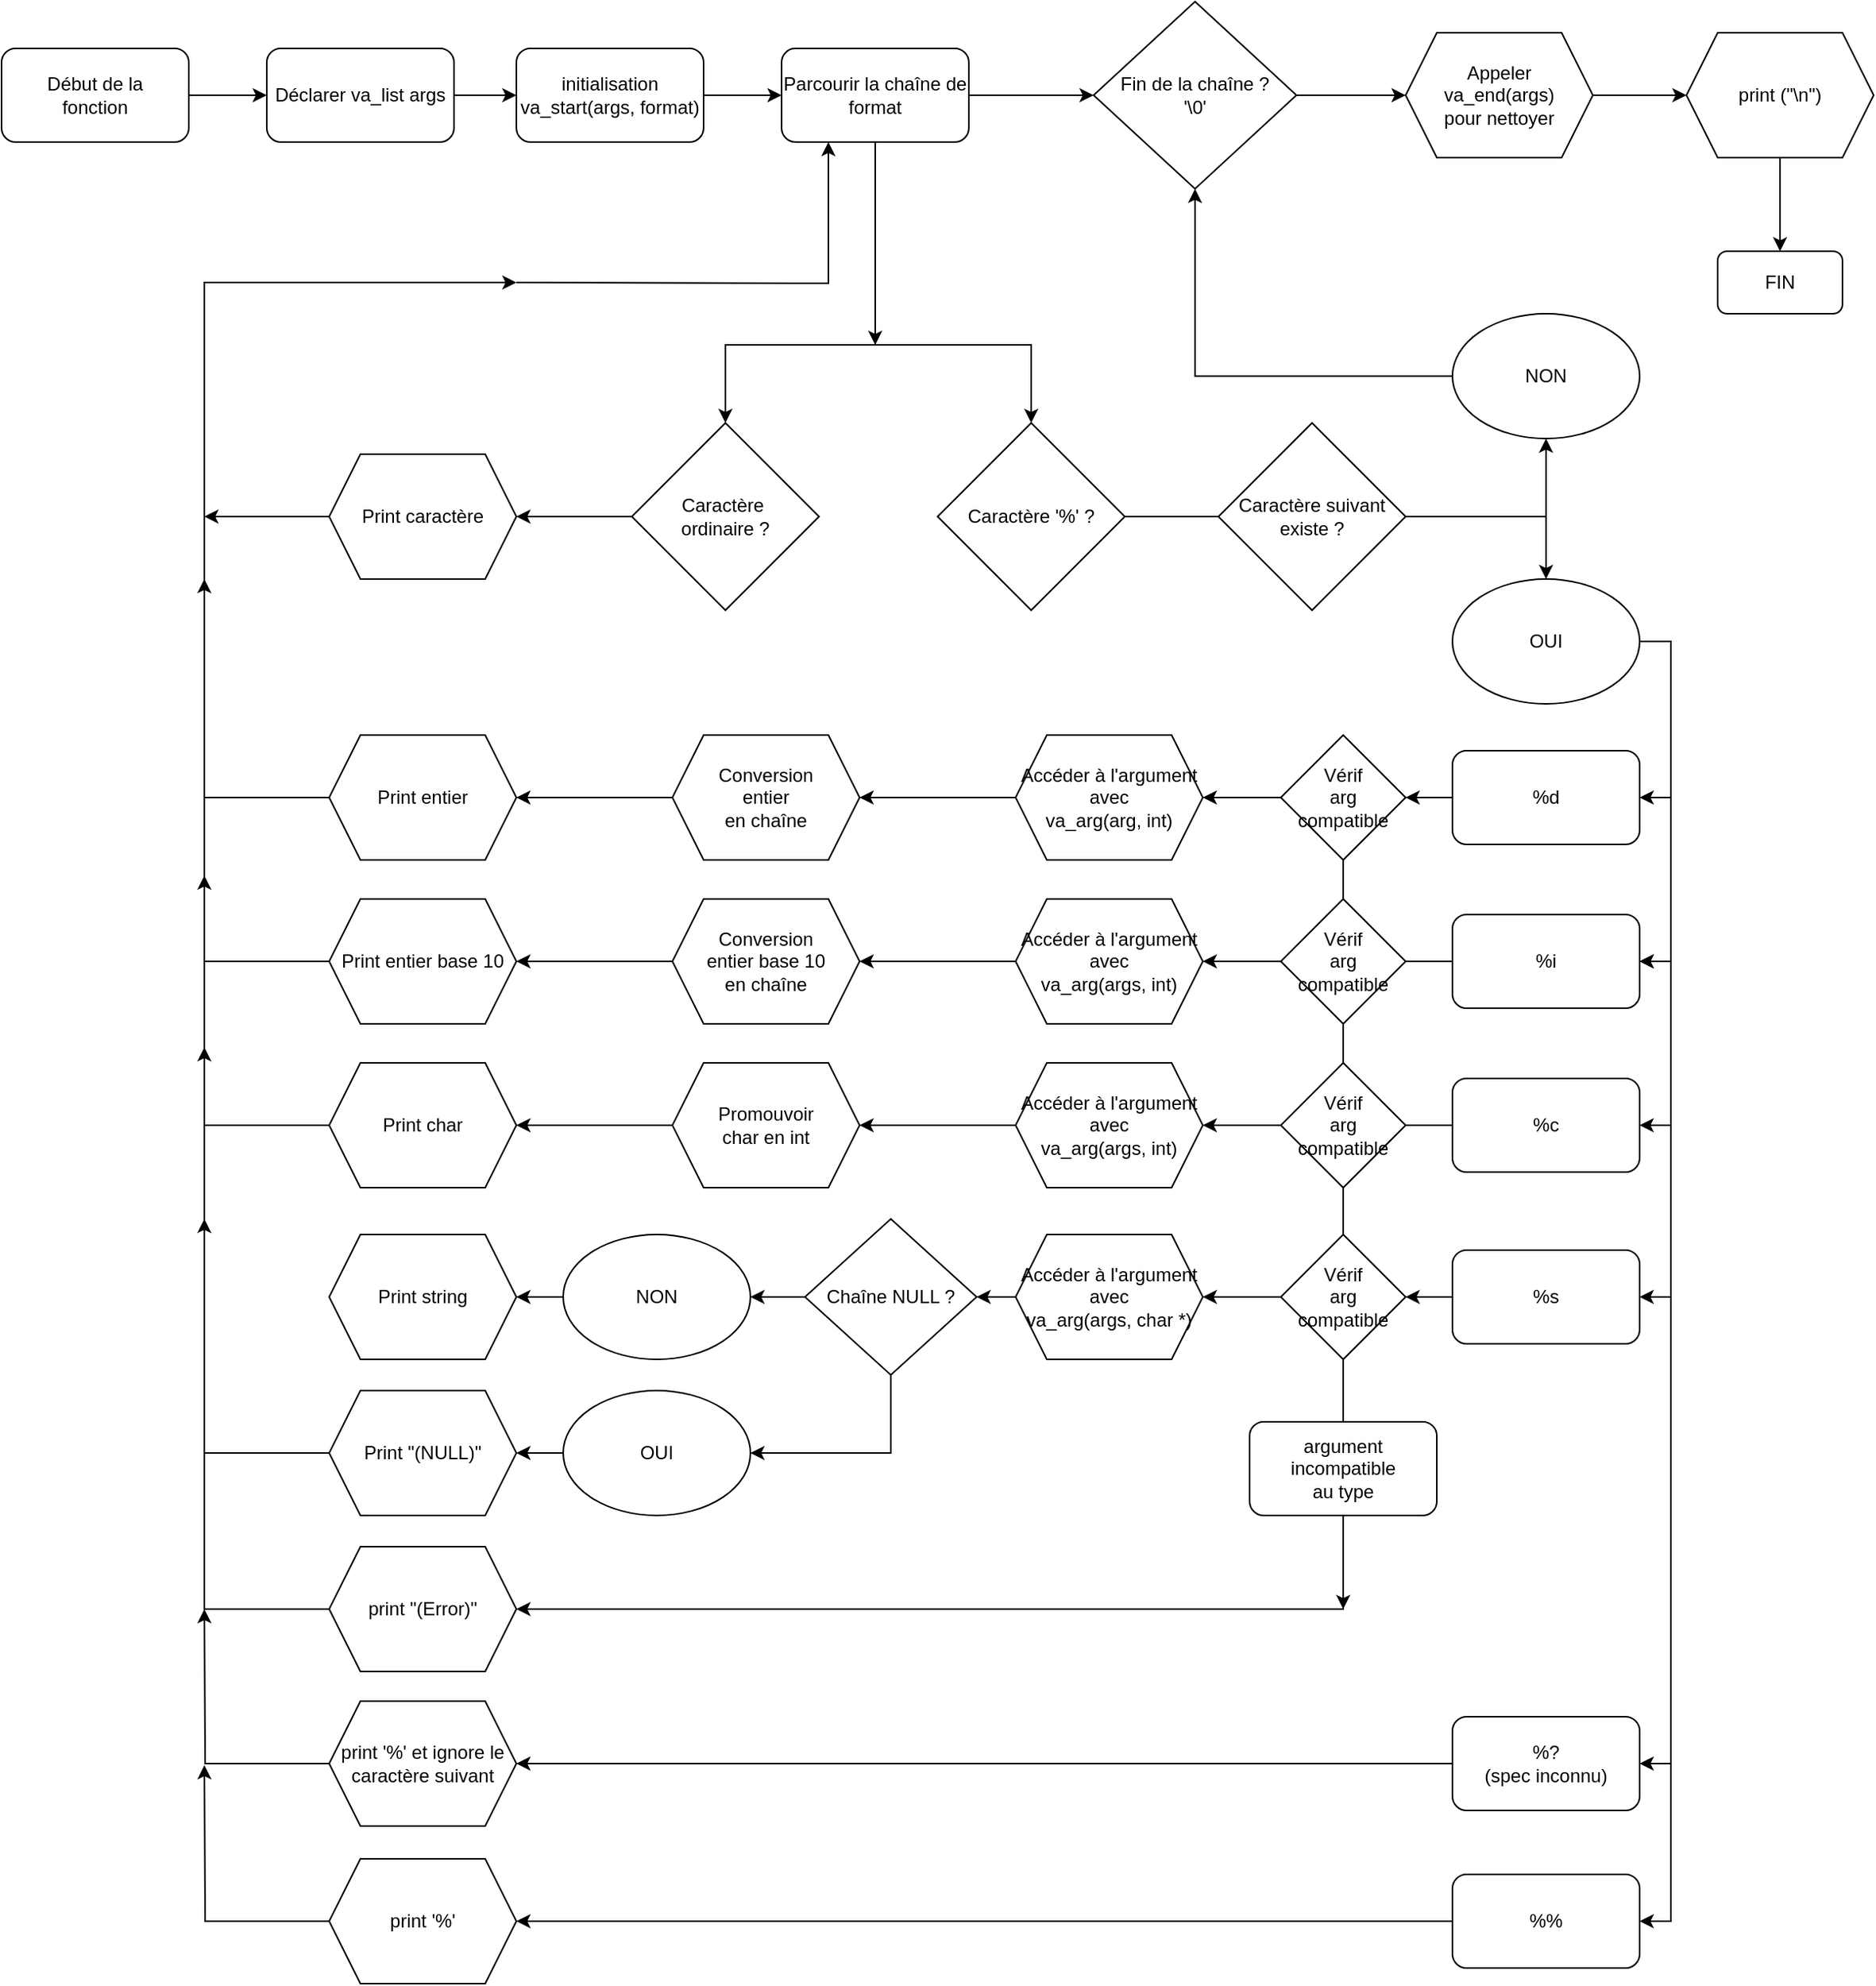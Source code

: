 <mxfile version="24.7.17">
  <diagram name="Page-1" id="7UWGl-7bPe17A0hntDEX">
    <mxGraphModel dx="2421" dy="1006" grid="1" gridSize="10" guides="1" tooltips="1" connect="1" arrows="1" fold="1" page="1" pageScale="1" pageWidth="827" pageHeight="1169" math="0" shadow="0">
      <root>
        <mxCell id="0" />
        <mxCell id="1" parent="0" />
        <mxCell id="fKlH0sMBrAGrj7XQ3FqQ-2" style="edgeStyle=orthogonalEdgeStyle;rounded=0;orthogonalLoop=1;jettySize=auto;html=1;" parent="1" source="fKlH0sMBrAGrj7XQ3FqQ-67" target="fKlH0sMBrAGrj7XQ3FqQ-4" edge="1">
          <mxGeometry relative="1" as="geometry">
            <mxPoint x="400" y="180" as="targetPoint" />
          </mxGeometry>
        </mxCell>
        <mxCell id="fKlH0sMBrAGrj7XQ3FqQ-1" value="Début de la&lt;div&gt;fonction&lt;/div&gt;" style="rounded=1;whiteSpace=wrap;html=1;" parent="1" vertex="1">
          <mxGeometry x="-110" y="30" width="120" height="60" as="geometry" />
        </mxCell>
        <mxCell id="fKlH0sMBrAGrj7XQ3FqQ-51" style="edgeStyle=orthogonalEdgeStyle;rounded=0;orthogonalLoop=1;jettySize=auto;html=1;entryX=0;entryY=0.5;entryDx=0;entryDy=0;" parent="1" source="fKlH0sMBrAGrj7XQ3FqQ-4" target="fKlH0sMBrAGrj7XQ3FqQ-49" edge="1">
          <mxGeometry relative="1" as="geometry" />
        </mxCell>
        <mxCell id="fKlH0sMBrAGrj7XQ3FqQ-57" style="edgeStyle=orthogonalEdgeStyle;rounded=0;orthogonalLoop=1;jettySize=auto;html=1;" parent="1" source="fKlH0sMBrAGrj7XQ3FqQ-4" target="fKlH0sMBrAGrj7XQ3FqQ-56" edge="1">
          <mxGeometry relative="1" as="geometry">
            <Array as="points">
              <mxPoint x="450" y="220" />
              <mxPoint x="354" y="220" />
            </Array>
          </mxGeometry>
        </mxCell>
        <mxCell id="fKlH0sMBrAGrj7XQ3FqQ-78" style="edgeStyle=orthogonalEdgeStyle;rounded=0;orthogonalLoop=1;jettySize=auto;html=1;entryX=0.5;entryY=0;entryDx=0;entryDy=0;exitX=0.5;exitY=1;exitDx=0;exitDy=0;" parent="1" source="fKlH0sMBrAGrj7XQ3FqQ-4" target="fKlH0sMBrAGrj7XQ3FqQ-5" edge="1">
          <mxGeometry relative="1" as="geometry">
            <Array as="points">
              <mxPoint x="450" y="220" />
              <mxPoint x="550" y="220" />
            </Array>
          </mxGeometry>
        </mxCell>
        <mxCell id="fKlH0sMBrAGrj7XQ3FqQ-92" style="edgeStyle=orthogonalEdgeStyle;rounded=0;orthogonalLoop=1;jettySize=auto;html=1;" parent="1" source="fKlH0sMBrAGrj7XQ3FqQ-4" edge="1">
          <mxGeometry relative="1" as="geometry">
            <mxPoint x="450" y="220" as="targetPoint" />
          </mxGeometry>
        </mxCell>
        <mxCell id="fKlH0sMBrAGrj7XQ3FqQ-4" value="Parcourir la chaîne de format" style="rounded=1;whiteSpace=wrap;html=1;" parent="1" vertex="1">
          <mxGeometry x="390" y="30" width="120" height="60" as="geometry" />
        </mxCell>
        <mxCell id="fKlH0sMBrAGrj7XQ3FqQ-15" style="edgeStyle=orthogonalEdgeStyle;rounded=0;orthogonalLoop=1;jettySize=auto;html=1;entryX=0.5;entryY=0;entryDx=0;entryDy=0;exitX=1;exitY=0.5;exitDx=0;exitDy=0;" parent="1" source="fKlH0sMBrAGrj7XQ3FqQ-5" target="fKlH0sMBrAGrj7XQ3FqQ-14" edge="1">
          <mxGeometry relative="1" as="geometry">
            <Array as="points">
              <mxPoint x="880" y="330" />
            </Array>
          </mxGeometry>
        </mxCell>
        <mxCell id="fKlH0sMBrAGrj7XQ3FqQ-5" value="Caractère &#39;%&#39; ?" style="rhombus;whiteSpace=wrap;html=1;" parent="1" vertex="1">
          <mxGeometry x="490" y="270" width="120" height="120" as="geometry" />
        </mxCell>
        <mxCell id="fKlH0sMBrAGrj7XQ3FqQ-75" style="edgeStyle=orthogonalEdgeStyle;rounded=0;orthogonalLoop=1;jettySize=auto;html=1;entryX=1;entryY=0.5;entryDx=0;entryDy=0;exitX=1;exitY=0.5;exitDx=0;exitDy=0;" parent="1" source="fKlH0sMBrAGrj7XQ3FqQ-14" target="fKlH0sMBrAGrj7XQ3FqQ-18" edge="1">
          <mxGeometry relative="1" as="geometry">
            <Array as="points">
              <mxPoint x="960" y="410" />
              <mxPoint x="960" y="615" />
            </Array>
          </mxGeometry>
        </mxCell>
        <mxCell id="fKlH0sMBrAGrj7XQ3FqQ-76" style="edgeStyle=orthogonalEdgeStyle;rounded=0;orthogonalLoop=1;jettySize=auto;html=1;entryX=1;entryY=0.5;entryDx=0;entryDy=0;exitX=1;exitY=0.5;exitDx=0;exitDy=0;" parent="1" source="fKlH0sMBrAGrj7XQ3FqQ-14" target="fKlH0sMBrAGrj7XQ3FqQ-19" edge="1">
          <mxGeometry relative="1" as="geometry" />
        </mxCell>
        <mxCell id="fKlH0sMBrAGrj7XQ3FqQ-77" style="edgeStyle=orthogonalEdgeStyle;rounded=0;orthogonalLoop=1;jettySize=auto;html=1;entryX=1;entryY=0.5;entryDx=0;entryDy=0;exitX=1;exitY=0.5;exitDx=0;exitDy=0;" parent="1" source="fKlH0sMBrAGrj7XQ3FqQ-14" target="fKlH0sMBrAGrj7XQ3FqQ-20" edge="1">
          <mxGeometry relative="1" as="geometry" />
        </mxCell>
        <mxCell id="fKlH0sMBrAGrj7XQ3FqQ-100" style="edgeStyle=orthogonalEdgeStyle;rounded=0;orthogonalLoop=1;jettySize=auto;html=1;entryX=1;entryY=0.5;entryDx=0;entryDy=0;" parent="1" source="fKlH0sMBrAGrj7XQ3FqQ-14" target="fKlH0sMBrAGrj7XQ3FqQ-96" edge="1">
          <mxGeometry relative="1" as="geometry">
            <Array as="points">
              <mxPoint x="960" y="410" />
              <mxPoint x="960" y="1129" />
            </Array>
          </mxGeometry>
        </mxCell>
        <mxCell id="fKlH0sMBrAGrj7XQ3FqQ-112" style="edgeStyle=orthogonalEdgeStyle;rounded=0;orthogonalLoop=1;jettySize=auto;html=1;entryX=1;entryY=0.5;entryDx=0;entryDy=0;" parent="1" source="fKlH0sMBrAGrj7XQ3FqQ-14" target="fKlH0sMBrAGrj7XQ3FqQ-18" edge="1">
          <mxGeometry relative="1" as="geometry">
            <Array as="points">
              <mxPoint x="960" y="410" />
              <mxPoint x="960" y="615" />
            </Array>
          </mxGeometry>
        </mxCell>
        <mxCell id="ggIqziUd1L6ZRsZxqIfa-4" style="edgeStyle=orthogonalEdgeStyle;rounded=0;orthogonalLoop=1;jettySize=auto;html=1;entryX=1;entryY=0.5;entryDx=0;entryDy=0;" edge="1" parent="1" source="fKlH0sMBrAGrj7XQ3FqQ-14" target="ggIqziUd1L6ZRsZxqIfa-2">
          <mxGeometry relative="1" as="geometry">
            <Array as="points">
              <mxPoint x="960" y="410" />
              <mxPoint x="960" y="1230" />
            </Array>
          </mxGeometry>
        </mxCell>
        <mxCell id="fKlH0sMBrAGrj7XQ3FqQ-14" value="OUI" style="ellipse;whiteSpace=wrap;html=1;" parent="1" vertex="1">
          <mxGeometry x="820" y="370" width="120" height="80" as="geometry" />
        </mxCell>
        <mxCell id="fKlH0sMBrAGrj7XQ3FqQ-37" style="edgeStyle=orthogonalEdgeStyle;rounded=0;orthogonalLoop=1;jettySize=auto;html=1;entryX=1;entryY=0.5;entryDx=0;entryDy=0;" parent="1" source="fKlH0sMBrAGrj7XQ3FqQ-65" target="fKlH0sMBrAGrj7XQ3FqQ-36" edge="1">
          <mxGeometry relative="1" as="geometry" />
        </mxCell>
        <mxCell id="fKlH0sMBrAGrj7XQ3FqQ-40" style="edgeStyle=orthogonalEdgeStyle;rounded=0;orthogonalLoop=1;jettySize=auto;html=1;entryX=1;entryY=0.5;entryDx=0;entryDy=0;" parent="1" source="fKlH0sMBrAGrj7XQ3FqQ-64" target="fKlH0sMBrAGrj7XQ3FqQ-38" edge="1">
          <mxGeometry relative="1" as="geometry" />
        </mxCell>
        <mxCell id="fKlH0sMBrAGrj7XQ3FqQ-41" style="edgeStyle=orthogonalEdgeStyle;rounded=0;orthogonalLoop=1;jettySize=auto;html=1;entryX=1;entryY=0.5;entryDx=0;entryDy=0;" parent="1" source="fKlH0sMBrAGrj7XQ3FqQ-61" target="fKlH0sMBrAGrj7XQ3FqQ-39" edge="1">
          <mxGeometry relative="1" as="geometry" />
        </mxCell>
        <mxCell id="fKlH0sMBrAGrj7XQ3FqQ-27" style="edgeStyle=orthogonalEdgeStyle;rounded=0;orthogonalLoop=1;jettySize=auto;html=1;entryX=1;entryY=0.5;entryDx=0;entryDy=0;" parent="1" source="fKlH0sMBrAGrj7XQ3FqQ-85" target="fKlH0sMBrAGrj7XQ3FqQ-26" edge="1">
          <mxGeometry relative="1" as="geometry" />
        </mxCell>
        <mxCell id="fKlH0sMBrAGrj7XQ3FqQ-20" value="%s" style="rounded=1;whiteSpace=wrap;html=1;" parent="1" vertex="1">
          <mxGeometry x="820" y="800" width="120" height="60" as="geometry" />
        </mxCell>
        <mxCell id="fKlH0sMBrAGrj7XQ3FqQ-30" style="edgeStyle=orthogonalEdgeStyle;rounded=0;orthogonalLoop=1;jettySize=auto;html=1;" parent="1" source="fKlH0sMBrAGrj7XQ3FqQ-26" target="fKlH0sMBrAGrj7XQ3FqQ-28" edge="1">
          <mxGeometry relative="1" as="geometry">
            <Array as="points">
              <mxPoint x="460" y="930" />
            </Array>
          </mxGeometry>
        </mxCell>
        <mxCell id="fKlH0sMBrAGrj7XQ3FqQ-33" style="edgeStyle=orthogonalEdgeStyle;rounded=0;orthogonalLoop=1;jettySize=auto;html=1;" parent="1" source="fKlH0sMBrAGrj7XQ3FqQ-26" target="fKlH0sMBrAGrj7XQ3FqQ-32" edge="1">
          <mxGeometry relative="1" as="geometry" />
        </mxCell>
        <mxCell id="fKlH0sMBrAGrj7XQ3FqQ-26" value="Chaîne NULL ?" style="rhombus;whiteSpace=wrap;html=1;" parent="1" vertex="1">
          <mxGeometry x="405" y="780" width="110" height="100" as="geometry" />
        </mxCell>
        <mxCell id="fKlH0sMBrAGrj7XQ3FqQ-31" style="edgeStyle=orthogonalEdgeStyle;rounded=0;orthogonalLoop=1;jettySize=auto;html=1;" parent="1" source="fKlH0sMBrAGrj7XQ3FqQ-28" target="fKlH0sMBrAGrj7XQ3FqQ-29" edge="1">
          <mxGeometry relative="1" as="geometry" />
        </mxCell>
        <mxCell id="fKlH0sMBrAGrj7XQ3FqQ-28" value="OUI" style="ellipse;whiteSpace=wrap;html=1;" parent="1" vertex="1">
          <mxGeometry x="250" y="890" width="120" height="80" as="geometry" />
        </mxCell>
        <mxCell id="fKlH0sMBrAGrj7XQ3FqQ-88" style="edgeStyle=orthogonalEdgeStyle;rounded=0;orthogonalLoop=1;jettySize=auto;html=1;" parent="1" source="fKlH0sMBrAGrj7XQ3FqQ-29" edge="1">
          <mxGeometry relative="1" as="geometry">
            <mxPoint x="20" y="670" as="targetPoint" />
            <Array as="points">
              <mxPoint x="20" y="930" />
              <mxPoint x="20" y="770" />
            </Array>
          </mxGeometry>
        </mxCell>
        <mxCell id="fKlH0sMBrAGrj7XQ3FqQ-29" value="Print &quot;(NULL)&quot;" style="shape=hexagon;perimeter=hexagonPerimeter2;whiteSpace=wrap;html=1;fixedSize=1;" parent="1" vertex="1">
          <mxGeometry x="100" y="890" width="120" height="80" as="geometry" />
        </mxCell>
        <mxCell id="fKlH0sMBrAGrj7XQ3FqQ-35" style="edgeStyle=orthogonalEdgeStyle;rounded=0;orthogonalLoop=1;jettySize=auto;html=1;entryX=1;entryY=0.5;entryDx=0;entryDy=0;" parent="1" source="fKlH0sMBrAGrj7XQ3FqQ-32" target="fKlH0sMBrAGrj7XQ3FqQ-34" edge="1">
          <mxGeometry relative="1" as="geometry" />
        </mxCell>
        <mxCell id="fKlH0sMBrAGrj7XQ3FqQ-32" value="NON" style="ellipse;whiteSpace=wrap;html=1;" parent="1" vertex="1">
          <mxGeometry x="250" y="790" width="120" height="80" as="geometry" />
        </mxCell>
        <mxCell id="fKlH0sMBrAGrj7XQ3FqQ-34" value="Print string" style="shape=hexagon;perimeter=hexagonPerimeter2;whiteSpace=wrap;html=1;fixedSize=1;" parent="1" vertex="1">
          <mxGeometry x="100" y="790" width="120" height="80" as="geometry" />
        </mxCell>
        <mxCell id="fKlH0sMBrAGrj7XQ3FqQ-46" style="edgeStyle=orthogonalEdgeStyle;rounded=0;orthogonalLoop=1;jettySize=auto;html=1;" parent="1" source="fKlH0sMBrAGrj7XQ3FqQ-36" edge="1">
          <mxGeometry relative="1" as="geometry">
            <mxPoint x="220" y="180" as="targetPoint" />
            <Array as="points">
              <mxPoint x="20" y="510" />
            </Array>
          </mxGeometry>
        </mxCell>
        <mxCell id="fKlH0sMBrAGrj7XQ3FqQ-36" value="Print entier" style="shape=hexagon;perimeter=hexagonPerimeter2;whiteSpace=wrap;html=1;fixedSize=1;" parent="1" vertex="1">
          <mxGeometry x="100" y="470" width="120" height="80" as="geometry" />
        </mxCell>
        <mxCell id="fKlH0sMBrAGrj7XQ3FqQ-47" style="edgeStyle=orthogonalEdgeStyle;rounded=0;orthogonalLoop=1;jettySize=auto;html=1;" parent="1" source="fKlH0sMBrAGrj7XQ3FqQ-38" edge="1">
          <mxGeometry relative="1" as="geometry">
            <mxPoint x="20" y="370" as="targetPoint" />
            <Array as="points">
              <mxPoint x="20" y="615" />
              <mxPoint x="20" y="450" />
            </Array>
          </mxGeometry>
        </mxCell>
        <mxCell id="fKlH0sMBrAGrj7XQ3FqQ-38" value="Print entier base 10" style="shape=hexagon;perimeter=hexagonPerimeter2;whiteSpace=wrap;html=1;fixedSize=1;" parent="1" vertex="1">
          <mxGeometry x="100" y="575" width="120" height="80" as="geometry" />
        </mxCell>
        <mxCell id="fKlH0sMBrAGrj7XQ3FqQ-48" style="edgeStyle=orthogonalEdgeStyle;rounded=0;orthogonalLoop=1;jettySize=auto;html=1;" parent="1" source="fKlH0sMBrAGrj7XQ3FqQ-39" edge="1">
          <mxGeometry relative="1" as="geometry">
            <mxPoint x="20" y="560" as="targetPoint" />
            <Array as="points">
              <mxPoint x="20" y="720" />
              <mxPoint x="20" y="560" />
            </Array>
          </mxGeometry>
        </mxCell>
        <mxCell id="fKlH0sMBrAGrj7XQ3FqQ-39" value="Print char" style="shape=hexagon;perimeter=hexagonPerimeter2;whiteSpace=wrap;html=1;fixedSize=1;" parent="1" vertex="1">
          <mxGeometry x="100" y="680" width="120" height="80" as="geometry" />
        </mxCell>
        <mxCell id="fKlH0sMBrAGrj7XQ3FqQ-52" style="edgeStyle=orthogonalEdgeStyle;rounded=0;orthogonalLoop=1;jettySize=auto;html=1;" parent="1" source="fKlH0sMBrAGrj7XQ3FqQ-49" target="fKlH0sMBrAGrj7XQ3FqQ-50" edge="1">
          <mxGeometry relative="1" as="geometry" />
        </mxCell>
        <mxCell id="fKlH0sMBrAGrj7XQ3FqQ-49" value="Fin de la chaîne ?&lt;div&gt;&#39;\0&#39;&lt;/div&gt;" style="rhombus;whiteSpace=wrap;html=1;" parent="1" vertex="1">
          <mxGeometry x="590" width="130" height="120" as="geometry" />
        </mxCell>
        <mxCell id="fKlH0sMBrAGrj7XQ3FqQ-54" style="edgeStyle=orthogonalEdgeStyle;rounded=0;orthogonalLoop=1;jettySize=auto;html=1;entryX=0.5;entryY=0;entryDx=0;entryDy=0;" parent="1" source="fKlH0sMBrAGrj7XQ3FqQ-90" target="fKlH0sMBrAGrj7XQ3FqQ-53" edge="1">
          <mxGeometry relative="1" as="geometry" />
        </mxCell>
        <mxCell id="fKlH0sMBrAGrj7XQ3FqQ-50" value="&lt;div&gt;Appeler&lt;/div&gt;&lt;div&gt;va_end(args)&lt;/div&gt;&lt;div&gt;pour nettoyer&lt;/div&gt;" style="shape=hexagon;perimeter=hexagonPerimeter2;whiteSpace=wrap;html=1;fixedSize=1;" parent="1" vertex="1">
          <mxGeometry x="790" y="20" width="120" height="80" as="geometry" />
        </mxCell>
        <mxCell id="fKlH0sMBrAGrj7XQ3FqQ-53" value="FIN" style="rounded=1;whiteSpace=wrap;html=1;" parent="1" vertex="1">
          <mxGeometry x="990" y="160" width="80" height="40" as="geometry" />
        </mxCell>
        <mxCell id="fKlH0sMBrAGrj7XQ3FqQ-59" style="edgeStyle=orthogonalEdgeStyle;rounded=0;orthogonalLoop=1;jettySize=auto;html=1;entryX=1;entryY=0.5;entryDx=0;entryDy=0;" parent="1" source="fKlH0sMBrAGrj7XQ3FqQ-56" target="fKlH0sMBrAGrj7XQ3FqQ-58" edge="1">
          <mxGeometry relative="1" as="geometry" />
        </mxCell>
        <mxCell id="fKlH0sMBrAGrj7XQ3FqQ-56" value="Caractère&amp;nbsp;&lt;div&gt;ordinaire ?&lt;/div&gt;" style="rhombus;whiteSpace=wrap;html=1;" parent="1" vertex="1">
          <mxGeometry x="294" y="270" width="120" height="120" as="geometry" />
        </mxCell>
        <mxCell id="fKlH0sMBrAGrj7XQ3FqQ-60" style="edgeStyle=orthogonalEdgeStyle;rounded=0;orthogonalLoop=1;jettySize=auto;html=1;" parent="1" source="fKlH0sMBrAGrj7XQ3FqQ-58" edge="1">
          <mxGeometry relative="1" as="geometry">
            <mxPoint x="20" y="330" as="targetPoint" />
          </mxGeometry>
        </mxCell>
        <mxCell id="fKlH0sMBrAGrj7XQ3FqQ-58" value="Print caractère" style="shape=hexagon;perimeter=hexagonPerimeter2;whiteSpace=wrap;html=1;fixedSize=1;" parent="1" vertex="1">
          <mxGeometry x="100" y="290" width="120" height="80" as="geometry" />
        </mxCell>
        <mxCell id="fKlH0sMBrAGrj7XQ3FqQ-68" value="" style="edgeStyle=orthogonalEdgeStyle;rounded=0;orthogonalLoop=1;jettySize=auto;html=1;entryX=0;entryY=0.5;entryDx=0;entryDy=0;" parent="1" source="fKlH0sMBrAGrj7XQ3FqQ-66" target="fKlH0sMBrAGrj7XQ3FqQ-67" edge="1">
          <mxGeometry relative="1" as="geometry">
            <mxPoint x="180" y="60" as="targetPoint" />
            <mxPoint x="40" y="60" as="sourcePoint" />
          </mxGeometry>
        </mxCell>
        <mxCell id="fKlH0sMBrAGrj7XQ3FqQ-67" value="initialisation&lt;div&gt;va_start(args, format)&lt;/div&gt;" style="rounded=1;whiteSpace=wrap;html=1;" parent="1" vertex="1">
          <mxGeometry x="220" y="30" width="120" height="60" as="geometry" />
        </mxCell>
        <mxCell id="fKlH0sMBrAGrj7XQ3FqQ-69" value="" style="edgeStyle=orthogonalEdgeStyle;rounded=0;orthogonalLoop=1;jettySize=auto;html=1;" parent="1" source="fKlH0sMBrAGrj7XQ3FqQ-1" target="fKlH0sMBrAGrj7XQ3FqQ-66" edge="1">
          <mxGeometry relative="1" as="geometry">
            <mxPoint x="180" y="60" as="targetPoint" />
            <mxPoint x="10" y="60" as="sourcePoint" />
          </mxGeometry>
        </mxCell>
        <mxCell id="fKlH0sMBrAGrj7XQ3FqQ-66" value="Déclarer va_list args" style="rounded=1;whiteSpace=wrap;html=1;" parent="1" vertex="1">
          <mxGeometry x="60" y="30" width="120" height="60" as="geometry" />
        </mxCell>
        <mxCell id="fKlH0sMBrAGrj7XQ3FqQ-72" value="" style="edgeStyle=orthogonalEdgeStyle;rounded=0;orthogonalLoop=1;jettySize=auto;html=1;entryX=1;entryY=0.5;entryDx=0;entryDy=0;exitX=1;exitY=0.5;exitDx=0;exitDy=0;" parent="1" source="fKlH0sMBrAGrj7XQ3FqQ-14" target="fKlH0sMBrAGrj7XQ3FqQ-16" edge="1">
          <mxGeometry relative="1" as="geometry">
            <mxPoint x="850" y="450" as="sourcePoint" />
            <mxPoint x="660" y="840" as="targetPoint" />
            <Array as="points" />
          </mxGeometry>
        </mxCell>
        <mxCell id="fKlH0sMBrAGrj7XQ3FqQ-16" value="%d" style="rounded=1;whiteSpace=wrap;html=1;" parent="1" vertex="1">
          <mxGeometry x="820" y="480" width="120" height="60" as="geometry" />
        </mxCell>
        <mxCell id="fKlH0sMBrAGrj7XQ3FqQ-18" value="%i" style="rounded=1;whiteSpace=wrap;html=1;" parent="1" vertex="1">
          <mxGeometry x="820" y="585" width="120" height="60" as="geometry" />
        </mxCell>
        <mxCell id="fKlH0sMBrAGrj7XQ3FqQ-19" value="%c" style="rounded=1;whiteSpace=wrap;html=1;" parent="1" vertex="1">
          <mxGeometry x="820" y="690" width="120" height="60" as="geometry" />
        </mxCell>
        <mxCell id="fKlH0sMBrAGrj7XQ3FqQ-79" value="" style="edgeStyle=orthogonalEdgeStyle;rounded=0;orthogonalLoop=1;jettySize=auto;html=1;entryX=1;entryY=0.5;entryDx=0;entryDy=0;" parent="1" source="fKlH0sMBrAGrj7XQ3FqQ-80" target="fKlH0sMBrAGrj7XQ3FqQ-65" edge="1">
          <mxGeometry relative="1" as="geometry">
            <mxPoint x="680" y="510" as="sourcePoint" />
            <mxPoint x="220" y="510" as="targetPoint" />
          </mxGeometry>
        </mxCell>
        <mxCell id="fKlH0sMBrAGrj7XQ3FqQ-65" value="Conversion&lt;div&gt;entier&lt;br&gt;&lt;div&gt;en chaîne&lt;/div&gt;&lt;/div&gt;" style="shape=hexagon;perimeter=hexagonPerimeter2;whiteSpace=wrap;html=1;fixedSize=1;" parent="1" vertex="1">
          <mxGeometry x="320" y="470" width="120" height="80" as="geometry" />
        </mxCell>
        <mxCell id="fKlH0sMBrAGrj7XQ3FqQ-81" value="" style="edgeStyle=orthogonalEdgeStyle;rounded=0;orthogonalLoop=1;jettySize=auto;html=1;entryX=1;entryY=0.5;entryDx=0;entryDy=0;" parent="1" source="fKlH0sMBrAGrj7XQ3FqQ-113" target="fKlH0sMBrAGrj7XQ3FqQ-80" edge="1">
          <mxGeometry relative="1" as="geometry">
            <mxPoint x="680" y="510" as="sourcePoint" />
            <mxPoint x="420" y="510" as="targetPoint" />
          </mxGeometry>
        </mxCell>
        <mxCell id="fKlH0sMBrAGrj7XQ3FqQ-80" value="Accéder à l&#39;argument&lt;div&gt;avec&lt;/div&gt;&lt;div&gt;va_arg(arg, int)&lt;/div&gt;" style="shape=hexagon;perimeter=hexagonPerimeter2;whiteSpace=wrap;html=1;fixedSize=1;" parent="1" vertex="1">
          <mxGeometry x="540" y="470" width="120" height="80" as="geometry" />
        </mxCell>
        <mxCell id="fKlH0sMBrAGrj7XQ3FqQ-83" value="" style="edgeStyle=orthogonalEdgeStyle;rounded=0;orthogonalLoop=1;jettySize=auto;html=1;entryX=1;entryY=0.5;entryDx=0;entryDy=0;" parent="1" source="fKlH0sMBrAGrj7XQ3FqQ-18" target="fKlH0sMBrAGrj7XQ3FqQ-82" edge="1">
          <mxGeometry relative="1" as="geometry">
            <mxPoint x="680" y="615" as="sourcePoint" />
            <mxPoint x="500" y="615" as="targetPoint" />
          </mxGeometry>
        </mxCell>
        <mxCell id="ggIqziUd1L6ZRsZxqIfa-1" style="edgeStyle=orthogonalEdgeStyle;rounded=0;orthogonalLoop=1;jettySize=auto;html=1;entryX=1;entryY=0.5;entryDx=0;entryDy=0;" edge="1" parent="1" source="fKlH0sMBrAGrj7XQ3FqQ-82" target="fKlH0sMBrAGrj7XQ3FqQ-64">
          <mxGeometry relative="1" as="geometry" />
        </mxCell>
        <mxCell id="fKlH0sMBrAGrj7XQ3FqQ-82" value="Accéder à l&#39;argument&lt;div&gt;avec&lt;/div&gt;&lt;div&gt;va_arg(args, int)&lt;/div&gt;" style="shape=hexagon;perimeter=hexagonPerimeter2;whiteSpace=wrap;html=1;fixedSize=1;" parent="1" vertex="1">
          <mxGeometry x="540" y="575" width="120" height="80" as="geometry" />
        </mxCell>
        <mxCell id="fKlH0sMBrAGrj7XQ3FqQ-89" style="edgeStyle=orthogonalEdgeStyle;rounded=0;orthogonalLoop=1;jettySize=auto;html=1;entryX=1;entryY=0.5;entryDx=0;entryDy=0;" parent="1" source="fKlH0sMBrAGrj7XQ3FqQ-84" target="fKlH0sMBrAGrj7XQ3FqQ-61" edge="1">
          <mxGeometry relative="1" as="geometry" />
        </mxCell>
        <mxCell id="fKlH0sMBrAGrj7XQ3FqQ-84" value="Accéder à l&#39;argument&lt;div&gt;avec&lt;/div&gt;&lt;div&gt;va_arg(args, int)&lt;/div&gt;" style="shape=hexagon;perimeter=hexagonPerimeter2;whiteSpace=wrap;html=1;fixedSize=1;" parent="1" vertex="1">
          <mxGeometry x="540" y="680" width="120" height="80" as="geometry" />
        </mxCell>
        <mxCell id="fKlH0sMBrAGrj7XQ3FqQ-86" value="" style="edgeStyle=orthogonalEdgeStyle;rounded=0;orthogonalLoop=1;jettySize=auto;html=1;entryX=1;entryY=0.5;entryDx=0;entryDy=0;" parent="1" source="fKlH0sMBrAGrj7XQ3FqQ-19" target="fKlH0sMBrAGrj7XQ3FqQ-84" edge="1">
          <mxGeometry relative="1" as="geometry">
            <mxPoint x="680" y="720" as="sourcePoint" />
            <mxPoint x="220" y="720" as="targetPoint" />
          </mxGeometry>
        </mxCell>
        <mxCell id="fKlH0sMBrAGrj7XQ3FqQ-61" value="Promouvoir&lt;div&gt;char en int&lt;/div&gt;" style="shape=hexagon;perimeter=hexagonPerimeter2;whiteSpace=wrap;html=1;fixedSize=1;" parent="1" vertex="1">
          <mxGeometry x="320" y="680" width="120" height="80" as="geometry" />
        </mxCell>
        <mxCell id="fKlH0sMBrAGrj7XQ3FqQ-64" value="Conversion&lt;div&gt;entier base 10&lt;br&gt;&lt;div&gt;en chaîne&lt;/div&gt;&lt;/div&gt;" style="shape=hexagon;perimeter=hexagonPerimeter2;whiteSpace=wrap;html=1;fixedSize=1;" parent="1" vertex="1">
          <mxGeometry x="320" y="575" width="120" height="80" as="geometry" />
        </mxCell>
        <mxCell id="fKlH0sMBrAGrj7XQ3FqQ-91" value="" style="edgeStyle=orthogonalEdgeStyle;rounded=0;orthogonalLoop=1;jettySize=auto;html=1;entryX=0;entryY=0.5;entryDx=0;entryDy=0;" parent="1" source="fKlH0sMBrAGrj7XQ3FqQ-50" target="fKlH0sMBrAGrj7XQ3FqQ-90" edge="1">
          <mxGeometry relative="1" as="geometry">
            <mxPoint x="850" y="100" as="sourcePoint" />
            <mxPoint x="850" y="210" as="targetPoint" />
          </mxGeometry>
        </mxCell>
        <mxCell id="fKlH0sMBrAGrj7XQ3FqQ-90" value="print (&quot;\n&quot;)" style="shape=hexagon;perimeter=hexagonPerimeter2;whiteSpace=wrap;html=1;fixedSize=1;" parent="1" vertex="1">
          <mxGeometry x="970" y="20" width="120" height="80" as="geometry" />
        </mxCell>
        <mxCell id="fKlH0sMBrAGrj7XQ3FqQ-93" value="" style="edgeStyle=orthogonalEdgeStyle;rounded=0;orthogonalLoop=1;jettySize=auto;html=1;entryX=1;entryY=0.5;entryDx=0;entryDy=0;" parent="1" source="fKlH0sMBrAGrj7XQ3FqQ-117" target="fKlH0sMBrAGrj7XQ3FqQ-85" edge="1">
          <mxGeometry relative="1" as="geometry">
            <mxPoint x="680" y="830" as="sourcePoint" />
            <mxPoint x="515" y="840" as="targetPoint" />
          </mxGeometry>
        </mxCell>
        <mxCell id="fKlH0sMBrAGrj7XQ3FqQ-85" value="Accéder à l&#39;argument&lt;div&gt;avec&lt;/div&gt;&lt;div&gt;va_arg(args, char *)&lt;/div&gt;" style="shape=hexagon;perimeter=hexagonPerimeter2;whiteSpace=wrap;html=1;fixedSize=1;" parent="1" vertex="1">
          <mxGeometry x="540" y="790" width="120" height="80" as="geometry" />
        </mxCell>
        <mxCell id="fKlH0sMBrAGrj7XQ3FqQ-99" style="edgeStyle=orthogonalEdgeStyle;rounded=0;orthogonalLoop=1;jettySize=auto;html=1;" parent="1" source="fKlH0sMBrAGrj7XQ3FqQ-96" target="fKlH0sMBrAGrj7XQ3FqQ-130" edge="1">
          <mxGeometry relative="1" as="geometry">
            <mxPoint x="220" y="1110" as="targetPoint" />
          </mxGeometry>
        </mxCell>
        <mxCell id="fKlH0sMBrAGrj7XQ3FqQ-96" value="%?&lt;div&gt;(spec inconnu)&lt;/div&gt;" style="rounded=1;whiteSpace=wrap;html=1;" parent="1" vertex="1">
          <mxGeometry x="820" y="1099" width="120" height="60" as="geometry" />
        </mxCell>
        <mxCell id="fKlH0sMBrAGrj7XQ3FqQ-102" style="edgeStyle=orthogonalEdgeStyle;rounded=0;orthogonalLoop=1;jettySize=auto;html=1;" parent="1" source="fKlH0sMBrAGrj7XQ3FqQ-98" edge="1">
          <mxGeometry relative="1" as="geometry">
            <mxPoint x="20" y="780" as="targetPoint" />
            <Array as="points">
              <mxPoint x="20" y="1030" />
              <mxPoint x="20" y="880" />
            </Array>
          </mxGeometry>
        </mxCell>
        <mxCell id="fKlH0sMBrAGrj7XQ3FqQ-98" value="print &quot;(Error)&quot;" style="shape=hexagon;perimeter=hexagonPerimeter2;whiteSpace=wrap;html=1;fixedSize=1;" parent="1" vertex="1">
          <mxGeometry x="100" y="990" width="120" height="80" as="geometry" />
        </mxCell>
        <mxCell id="fKlH0sMBrAGrj7XQ3FqQ-109" style="edgeStyle=orthogonalEdgeStyle;rounded=0;orthogonalLoop=1;jettySize=auto;html=1;entryX=0.25;entryY=1;entryDx=0;entryDy=0;exitX=1;exitY=0.5;exitDx=0;exitDy=0;" parent="1" target="fKlH0sMBrAGrj7XQ3FqQ-4" edge="1">
          <mxGeometry relative="1" as="geometry">
            <mxPoint x="220" y="180" as="sourcePoint" />
          </mxGeometry>
        </mxCell>
        <mxCell id="fKlH0sMBrAGrj7XQ3FqQ-114" value="" style="edgeStyle=orthogonalEdgeStyle;rounded=0;orthogonalLoop=1;jettySize=auto;html=1;entryX=1;entryY=0.5;entryDx=0;entryDy=0;" parent="1" source="fKlH0sMBrAGrj7XQ3FqQ-16" target="fKlH0sMBrAGrj7XQ3FqQ-113" edge="1">
          <mxGeometry relative="1" as="geometry">
            <mxPoint x="820" y="510" as="sourcePoint" />
            <mxPoint x="660" y="510" as="targetPoint" />
          </mxGeometry>
        </mxCell>
        <mxCell id="fKlH0sMBrAGrj7XQ3FqQ-121" style="edgeStyle=orthogonalEdgeStyle;rounded=0;orthogonalLoop=1;jettySize=auto;html=1;" parent="1" source="fKlH0sMBrAGrj7XQ3FqQ-113" edge="1">
          <mxGeometry relative="1" as="geometry">
            <mxPoint x="750" y="1030" as="targetPoint" />
          </mxGeometry>
        </mxCell>
        <mxCell id="fKlH0sMBrAGrj7XQ3FqQ-113" value="Vérif&lt;div&gt;arg&lt;/div&gt;&lt;div&gt;compatible&lt;/div&gt;" style="rhombus;whiteSpace=wrap;html=1;" parent="1" vertex="1">
          <mxGeometry x="710" y="470" width="80" height="80" as="geometry" />
        </mxCell>
        <mxCell id="fKlH0sMBrAGrj7XQ3FqQ-115" value="Vérif&lt;div&gt;arg&lt;/div&gt;&lt;div&gt;compatible&lt;/div&gt;" style="rhombus;whiteSpace=wrap;html=1;" parent="1" vertex="1">
          <mxGeometry x="710" y="575" width="80" height="80" as="geometry" />
        </mxCell>
        <mxCell id="fKlH0sMBrAGrj7XQ3FqQ-116" value="Vérif&lt;div&gt;arg&lt;/div&gt;&lt;div&gt;compatible&lt;/div&gt;" style="rhombus;whiteSpace=wrap;html=1;" parent="1" vertex="1">
          <mxGeometry x="710" y="680" width="80" height="80" as="geometry" />
        </mxCell>
        <mxCell id="fKlH0sMBrAGrj7XQ3FqQ-118" value="" style="edgeStyle=orthogonalEdgeStyle;rounded=0;orthogonalLoop=1;jettySize=auto;html=1;entryX=1;entryY=0.5;entryDx=0;entryDy=0;" parent="1" source="fKlH0sMBrAGrj7XQ3FqQ-20" target="fKlH0sMBrAGrj7XQ3FqQ-117" edge="1">
          <mxGeometry relative="1" as="geometry">
            <mxPoint x="820" y="830" as="sourcePoint" />
            <mxPoint x="660" y="830" as="targetPoint" />
          </mxGeometry>
        </mxCell>
        <mxCell id="fKlH0sMBrAGrj7XQ3FqQ-117" value="Vérif&lt;div&gt;arg&lt;/div&gt;&lt;div&gt;compatible&lt;/div&gt;" style="rhombus;whiteSpace=wrap;html=1;" parent="1" vertex="1">
          <mxGeometry x="710" y="790" width="80" height="80" as="geometry" />
        </mxCell>
        <mxCell id="fKlH0sMBrAGrj7XQ3FqQ-129" style="edgeStyle=orthogonalEdgeStyle;rounded=0;orthogonalLoop=1;jettySize=auto;html=1;entryX=1;entryY=0.5;entryDx=0;entryDy=0;" parent="1" source="fKlH0sMBrAGrj7XQ3FqQ-122" target="fKlH0sMBrAGrj7XQ3FqQ-98" edge="1">
          <mxGeometry relative="1" as="geometry">
            <mxPoint x="700" y="1050" as="targetPoint" />
            <Array as="points">
              <mxPoint x="750" y="1030" />
            </Array>
          </mxGeometry>
        </mxCell>
        <mxCell id="fKlH0sMBrAGrj7XQ3FqQ-122" value="argument incompatible&lt;div&gt;au type&lt;/div&gt;" style="rounded=1;whiteSpace=wrap;html=1;" parent="1" vertex="1">
          <mxGeometry x="690" y="910" width="120" height="60" as="geometry" />
        </mxCell>
        <mxCell id="fKlH0sMBrAGrj7XQ3FqQ-127" style="edgeStyle=orthogonalEdgeStyle;rounded=0;orthogonalLoop=1;jettySize=auto;html=1;entryX=0.5;entryY=1;entryDx=0;entryDy=0;" parent="1" source="fKlH0sMBrAGrj7XQ3FqQ-125" target="fKlH0sMBrAGrj7XQ3FqQ-126" edge="1">
          <mxGeometry relative="1" as="geometry" />
        </mxCell>
        <mxCell id="fKlH0sMBrAGrj7XQ3FqQ-125" value="Caractère suivant&lt;div&gt;existe ?&lt;/div&gt;" style="rhombus;whiteSpace=wrap;html=1;" parent="1" vertex="1">
          <mxGeometry x="670" y="270" width="120" height="120" as="geometry" />
        </mxCell>
        <mxCell id="fKlH0sMBrAGrj7XQ3FqQ-128" style="edgeStyle=orthogonalEdgeStyle;rounded=0;orthogonalLoop=1;jettySize=auto;html=1;entryX=0.5;entryY=1;entryDx=0;entryDy=0;" parent="1" source="fKlH0sMBrAGrj7XQ3FqQ-126" target="fKlH0sMBrAGrj7XQ3FqQ-49" edge="1">
          <mxGeometry relative="1" as="geometry" />
        </mxCell>
        <mxCell id="fKlH0sMBrAGrj7XQ3FqQ-126" value="NON" style="ellipse;whiteSpace=wrap;html=1;" parent="1" vertex="1">
          <mxGeometry x="820" y="200" width="120" height="80" as="geometry" />
        </mxCell>
        <mxCell id="fKlH0sMBrAGrj7XQ3FqQ-131" style="edgeStyle=orthogonalEdgeStyle;rounded=0;orthogonalLoop=1;jettySize=auto;html=1;" parent="1" source="fKlH0sMBrAGrj7XQ3FqQ-130" edge="1">
          <mxGeometry relative="1" as="geometry">
            <mxPoint x="20" y="1030" as="targetPoint" />
          </mxGeometry>
        </mxCell>
        <mxCell id="fKlH0sMBrAGrj7XQ3FqQ-130" value="print &#39;%&#39; et ignore le&lt;div&gt;caractère suivant&lt;/div&gt;" style="shape=hexagon;perimeter=hexagonPerimeter2;whiteSpace=wrap;html=1;fixedSize=1;" parent="1" vertex="1">
          <mxGeometry x="100" y="1089" width="120" height="80" as="geometry" />
        </mxCell>
        <mxCell id="ggIqziUd1L6ZRsZxqIfa-5" style="edgeStyle=orthogonalEdgeStyle;rounded=0;orthogonalLoop=1;jettySize=auto;html=1;entryX=1;entryY=0.5;entryDx=0;entryDy=0;" edge="1" parent="1" source="ggIqziUd1L6ZRsZxqIfa-2" target="ggIqziUd1L6ZRsZxqIfa-3">
          <mxGeometry relative="1" as="geometry" />
        </mxCell>
        <mxCell id="ggIqziUd1L6ZRsZxqIfa-2" value="%%" style="rounded=1;whiteSpace=wrap;html=1;" vertex="1" parent="1">
          <mxGeometry x="820" y="1200" width="120" height="60" as="geometry" />
        </mxCell>
        <mxCell id="ggIqziUd1L6ZRsZxqIfa-6" style="edgeStyle=orthogonalEdgeStyle;rounded=0;orthogonalLoop=1;jettySize=auto;html=1;" edge="1" parent="1" source="ggIqziUd1L6ZRsZxqIfa-3">
          <mxGeometry relative="1" as="geometry">
            <mxPoint x="20" y="1130" as="targetPoint" />
          </mxGeometry>
        </mxCell>
        <mxCell id="ggIqziUd1L6ZRsZxqIfa-3" value="print &#39;%&#39;" style="shape=hexagon;perimeter=hexagonPerimeter2;whiteSpace=wrap;html=1;fixedSize=1;" vertex="1" parent="1">
          <mxGeometry x="100" y="1190" width="120" height="80" as="geometry" />
        </mxCell>
      </root>
    </mxGraphModel>
  </diagram>
</mxfile>

